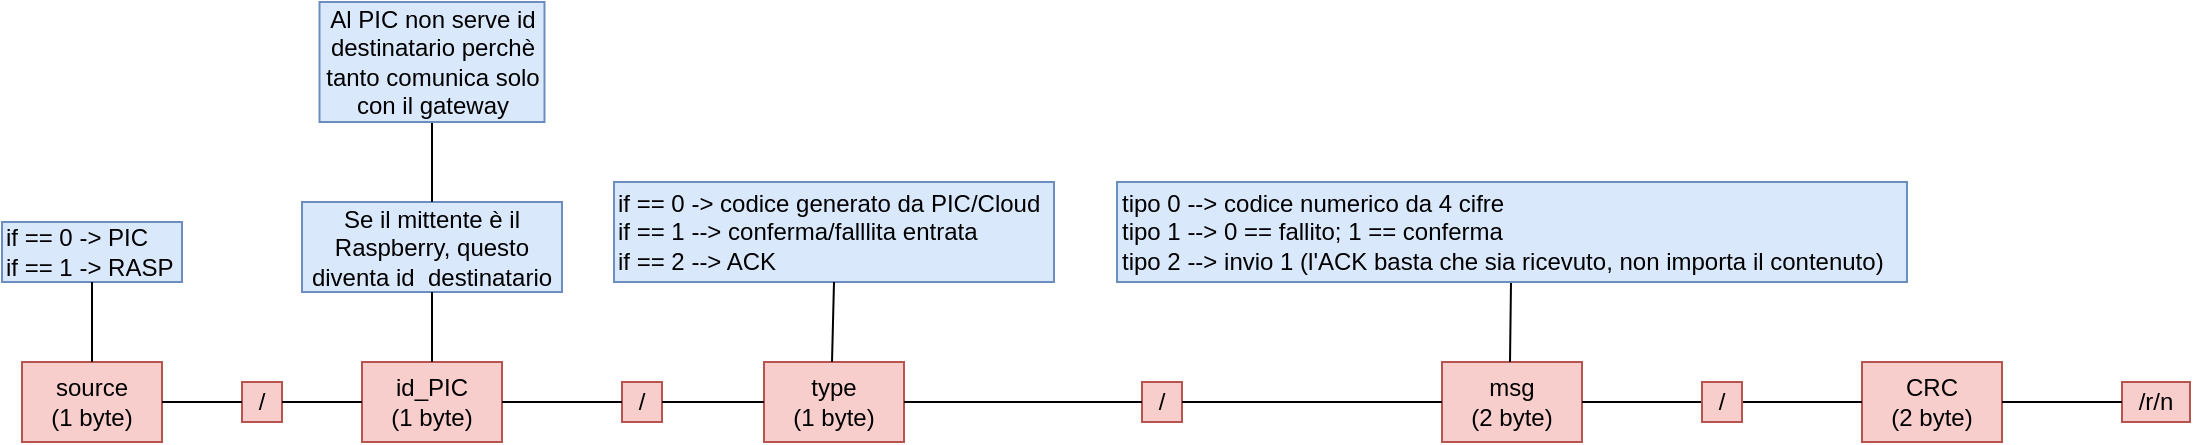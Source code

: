<mxfile version="21.3.6" type="device">
  <diagram name="Pagina-1" id="GfAQ0C-LPjxJT8k45jnx">
    <mxGraphModel dx="1050" dy="1788" grid="1" gridSize="10" guides="1" tooltips="1" connect="1" arrows="1" fold="1" page="1" pageScale="1" pageWidth="827" pageHeight="1169" math="0" shadow="0">
      <root>
        <mxCell id="0" />
        <mxCell id="1" parent="0" />
        <mxCell id="hwCzOHmHBr8WZuCPpukc-1" value="" style="rounded=0;whiteSpace=wrap;html=1;" vertex="1" parent="1">
          <mxGeometry x="40" y="160" width="70" height="40" as="geometry" />
        </mxCell>
        <mxCell id="hwCzOHmHBr8WZuCPpukc-2" value="source&lt;br&gt;(1 byte)" style="text;html=1;strokeColor=#b85450;fillColor=#f8cecc;align=center;verticalAlign=middle;whiteSpace=wrap;rounded=0;" vertex="1" parent="1">
          <mxGeometry x="40" y="160" width="70" height="40" as="geometry" />
        </mxCell>
        <mxCell id="hwCzOHmHBr8WZuCPpukc-15" value="if == 0 -&amp;gt; PIC&lt;br&gt;if == 1 -&amp;gt; RASP" style="text;html=1;align=left;verticalAlign=middle;whiteSpace=wrap;rounded=0;strokeColor=#6c8ebf;fillColor=#dae8fc;" vertex="1" parent="1">
          <mxGeometry x="30" y="90" width="90" height="30" as="geometry" />
        </mxCell>
        <mxCell id="hwCzOHmHBr8WZuCPpukc-16" value="" style="endArrow=none;html=1;rounded=0;exitX=0.5;exitY=1;exitDx=0;exitDy=0;entryX=0.5;entryY=0;entryDx=0;entryDy=0;" edge="1" parent="1" source="hwCzOHmHBr8WZuCPpukc-15" target="hwCzOHmHBr8WZuCPpukc-2">
          <mxGeometry width="50" height="50" relative="1" as="geometry">
            <mxPoint x="390" y="350" as="sourcePoint" />
            <mxPoint x="440" y="300" as="targetPoint" />
          </mxGeometry>
        </mxCell>
        <mxCell id="hwCzOHmHBr8WZuCPpukc-18" value="/" style="text;html=1;strokeColor=#b85450;fillColor=#f8cecc;align=center;verticalAlign=middle;whiteSpace=wrap;rounded=0;" vertex="1" parent="1">
          <mxGeometry x="150" y="170" width="20" height="20" as="geometry" />
        </mxCell>
        <mxCell id="hwCzOHmHBr8WZuCPpukc-19" value="" style="endArrow=none;html=1;rounded=0;exitX=1;exitY=0.5;exitDx=0;exitDy=0;entryX=0;entryY=0.5;entryDx=0;entryDy=0;" edge="1" parent="1" source="hwCzOHmHBr8WZuCPpukc-2" target="hwCzOHmHBr8WZuCPpukc-18">
          <mxGeometry width="50" height="50" relative="1" as="geometry">
            <mxPoint x="390" y="350" as="sourcePoint" />
            <mxPoint x="440" y="300" as="targetPoint" />
          </mxGeometry>
        </mxCell>
        <mxCell id="hwCzOHmHBr8WZuCPpukc-20" value="" style="rounded=0;whiteSpace=wrap;html=1;" vertex="1" parent="1">
          <mxGeometry x="210" y="160" width="70" height="40" as="geometry" />
        </mxCell>
        <mxCell id="hwCzOHmHBr8WZuCPpukc-21" value="id_PIC&lt;br&gt;(1 byte)" style="text;html=1;strokeColor=#b85450;fillColor=#f8cecc;align=center;verticalAlign=middle;whiteSpace=wrap;rounded=0;" vertex="1" parent="1">
          <mxGeometry x="210" y="160" width="70" height="40" as="geometry" />
        </mxCell>
        <mxCell id="hwCzOHmHBr8WZuCPpukc-22" value="" style="endArrow=none;html=1;rounded=0;exitX=1;exitY=0.5;exitDx=0;exitDy=0;entryX=0;entryY=0.5;entryDx=0;entryDy=0;" edge="1" parent="1" source="hwCzOHmHBr8WZuCPpukc-18" target="hwCzOHmHBr8WZuCPpukc-21">
          <mxGeometry width="50" height="50" relative="1" as="geometry">
            <mxPoint x="390" y="350" as="sourcePoint" />
            <mxPoint x="440" y="300" as="targetPoint" />
          </mxGeometry>
        </mxCell>
        <mxCell id="hwCzOHmHBr8WZuCPpukc-23" value="Se il mittente è il Raspberry, questo diventa id&amp;nbsp; destinatario" style="text;html=1;strokeColor=#6c8ebf;fillColor=#dae8fc;align=center;verticalAlign=middle;whiteSpace=wrap;rounded=0;" vertex="1" parent="1">
          <mxGeometry x="180" y="80" width="130" height="45" as="geometry" />
        </mxCell>
        <mxCell id="hwCzOHmHBr8WZuCPpukc-24" value="" style="endArrow=none;html=1;rounded=0;exitX=0.5;exitY=0;exitDx=0;exitDy=0;entryX=0.5;entryY=1;entryDx=0;entryDy=0;" edge="1" parent="1" source="hwCzOHmHBr8WZuCPpukc-21" target="hwCzOHmHBr8WZuCPpukc-23">
          <mxGeometry width="50" height="50" relative="1" as="geometry">
            <mxPoint x="390" y="350" as="sourcePoint" />
            <mxPoint x="440" y="300" as="targetPoint" />
          </mxGeometry>
        </mxCell>
        <mxCell id="hwCzOHmHBr8WZuCPpukc-33" value="/" style="text;html=1;strokeColor=#b85450;fillColor=#f8cecc;align=center;verticalAlign=middle;whiteSpace=wrap;rounded=0;" vertex="1" parent="1">
          <mxGeometry x="340" y="170" width="20" height="20" as="geometry" />
        </mxCell>
        <mxCell id="hwCzOHmHBr8WZuCPpukc-34" value="" style="endArrow=none;html=1;rounded=0;exitX=1;exitY=0.5;exitDx=0;exitDy=0;entryX=0;entryY=0.5;entryDx=0;entryDy=0;" edge="1" parent="1" target="hwCzOHmHBr8WZuCPpukc-33">
          <mxGeometry width="50" height="50" relative="1" as="geometry">
            <mxPoint x="280" y="180" as="sourcePoint" />
            <mxPoint x="610" y="300" as="targetPoint" />
          </mxGeometry>
        </mxCell>
        <mxCell id="hwCzOHmHBr8WZuCPpukc-35" value="" style="rounded=0;whiteSpace=wrap;html=1;" vertex="1" parent="1">
          <mxGeometry x="411" y="160" width="70" height="40" as="geometry" />
        </mxCell>
        <mxCell id="hwCzOHmHBr8WZuCPpukc-36" value="type&lt;br&gt;(1 byte)" style="text;html=1;strokeColor=#b85450;fillColor=#f8cecc;align=center;verticalAlign=middle;whiteSpace=wrap;rounded=0;" vertex="1" parent="1">
          <mxGeometry x="411" y="160" width="70" height="40" as="geometry" />
        </mxCell>
        <mxCell id="hwCzOHmHBr8WZuCPpukc-37" value="" style="endArrow=none;html=1;rounded=0;exitX=1;exitY=0.5;exitDx=0;exitDy=0;entryX=0;entryY=0.5;entryDx=0;entryDy=0;" edge="1" parent="1" source="hwCzOHmHBr8WZuCPpukc-33" target="hwCzOHmHBr8WZuCPpukc-36">
          <mxGeometry width="50" height="50" relative="1" as="geometry">
            <mxPoint x="591" y="350" as="sourcePoint" />
            <mxPoint x="641" y="300" as="targetPoint" />
          </mxGeometry>
        </mxCell>
        <mxCell id="hwCzOHmHBr8WZuCPpukc-40" value="if == 0 -&amp;gt; codice generato da PIC/Cloud&lt;br&gt;if == 1 --&amp;gt; conferma/falllita entrata&lt;br&gt;if == 2 --&amp;gt; ACK" style="text;html=1;align=left;verticalAlign=middle;whiteSpace=wrap;rounded=0;strokeColor=#6c8ebf;fillColor=#dae8fc;" vertex="1" parent="1">
          <mxGeometry x="336" y="70" width="220" height="50" as="geometry" />
        </mxCell>
        <mxCell id="hwCzOHmHBr8WZuCPpukc-41" value="" style="endArrow=none;html=1;rounded=0;exitX=0.5;exitY=1;exitDx=0;exitDy=0;entryX=0.5;entryY=0;entryDx=0;entryDy=0;" edge="1" parent="1" source="hwCzOHmHBr8WZuCPpukc-40">
          <mxGeometry width="50" height="50" relative="1" as="geometry">
            <mxPoint x="760" y="350" as="sourcePoint" />
            <mxPoint x="445" y="160" as="targetPoint" />
          </mxGeometry>
        </mxCell>
        <mxCell id="hwCzOHmHBr8WZuCPpukc-43" value="/" style="text;html=1;strokeColor=#b85450;fillColor=#f8cecc;align=center;verticalAlign=middle;whiteSpace=wrap;rounded=0;" vertex="1" parent="1">
          <mxGeometry x="600" y="170" width="20" height="20" as="geometry" />
        </mxCell>
        <mxCell id="hwCzOHmHBr8WZuCPpukc-44" value="" style="endArrow=none;html=1;rounded=0;exitX=1;exitY=0.5;exitDx=0;exitDy=0;entryX=0;entryY=0.5;entryDx=0;entryDy=0;" edge="1" parent="1" target="hwCzOHmHBr8WZuCPpukc-43">
          <mxGeometry width="50" height="50" relative="1" as="geometry">
            <mxPoint x="481" y="180" as="sourcePoint" />
            <mxPoint x="811" y="300" as="targetPoint" />
          </mxGeometry>
        </mxCell>
        <mxCell id="hwCzOHmHBr8WZuCPpukc-45" value="" style="rounded=0;whiteSpace=wrap;html=1;" vertex="1" parent="1">
          <mxGeometry x="750" y="160" width="70" height="40" as="geometry" />
        </mxCell>
        <mxCell id="hwCzOHmHBr8WZuCPpukc-46" value="msg&lt;br&gt;(2 byte)" style="text;html=1;strokeColor=#b85450;fillColor=#f8cecc;align=center;verticalAlign=middle;whiteSpace=wrap;rounded=0;" vertex="1" parent="1">
          <mxGeometry x="750" y="160" width="70" height="40" as="geometry" />
        </mxCell>
        <mxCell id="hwCzOHmHBr8WZuCPpukc-47" value="" style="endArrow=none;html=1;rounded=0;exitX=1;exitY=0.5;exitDx=0;exitDy=0;entryX=0;entryY=0.5;entryDx=0;entryDy=0;" edge="1" parent="1" source="hwCzOHmHBr8WZuCPpukc-43" target="hwCzOHmHBr8WZuCPpukc-46">
          <mxGeometry width="50" height="50" relative="1" as="geometry">
            <mxPoint x="792" y="350" as="sourcePoint" />
            <mxPoint x="842" y="300" as="targetPoint" />
          </mxGeometry>
        </mxCell>
        <mxCell id="hwCzOHmHBr8WZuCPpukc-49" value="" style="endArrow=none;html=1;rounded=0;exitX=0.5;exitY=1;exitDx=0;exitDy=0;entryX=0.5;entryY=0;entryDx=0;entryDy=0;" edge="1" parent="1">
          <mxGeometry width="50" height="50" relative="1" as="geometry">
            <mxPoint x="784.5" y="120" as="sourcePoint" />
            <mxPoint x="784" y="160" as="targetPoint" />
          </mxGeometry>
        </mxCell>
        <mxCell id="hwCzOHmHBr8WZuCPpukc-50" value="" style="endArrow=none;html=1;rounded=0;exitX=0.5;exitY=0;exitDx=0;exitDy=0;entryX=0.5;entryY=1;entryDx=0;entryDy=0;entryPerimeter=0;" edge="1" parent="1" source="hwCzOHmHBr8WZuCPpukc-23" target="hwCzOHmHBr8WZuCPpukc-51">
          <mxGeometry width="50" height="50" relative="1" as="geometry">
            <mxPoint x="390" y="350" as="sourcePoint" />
            <mxPoint x="245" y="6.8" as="targetPoint" />
          </mxGeometry>
        </mxCell>
        <mxCell id="hwCzOHmHBr8WZuCPpukc-51" value="Al PIC non serve id destinatario perchè tanto comunica solo con il gateway" style="text;html=1;strokeColor=#6c8ebf;fillColor=#dae8fc;align=center;verticalAlign=middle;whiteSpace=wrap;rounded=0;" vertex="1" parent="1">
          <mxGeometry x="188.75" y="-20" width="112.5" height="60" as="geometry" />
        </mxCell>
        <mxCell id="hwCzOHmHBr8WZuCPpukc-52" value="tipo 0 --&amp;gt; codice numerico da 4 cifre&lt;br&gt;tipo 1 --&amp;gt; 0 == fallito; 1 == conferma&lt;br&gt;tipo 2 --&amp;gt; invio 1 (l&#39;ACK basta che sia ricevuto, non importa il contenuto)" style="text;html=1;align=left;verticalAlign=middle;whiteSpace=wrap;rounded=0;strokeColor=#6c8ebf;fillColor=#dae8fc;" vertex="1" parent="1">
          <mxGeometry x="587.5" y="70" width="395" height="50" as="geometry" />
        </mxCell>
        <mxCell id="hwCzOHmHBr8WZuCPpukc-56" value="/r/n" style="text;html=1;strokeColor=#b85450;fillColor=#f8cecc;align=center;verticalAlign=middle;whiteSpace=wrap;rounded=0;" vertex="1" parent="1">
          <mxGeometry x="1090" y="170" width="34" height="20" as="geometry" />
        </mxCell>
        <mxCell id="hwCzOHmHBr8WZuCPpukc-62" value="" style="endArrow=none;html=1;rounded=0;exitX=1;exitY=0.5;exitDx=0;exitDy=0;" edge="1" parent="1" source="hwCzOHmHBr8WZuCPpukc-61">
          <mxGeometry width="50" height="50" relative="1" as="geometry">
            <mxPoint x="820" y="180" as="sourcePoint" />
            <mxPoint x="920" y="180" as="targetPoint" />
          </mxGeometry>
        </mxCell>
        <mxCell id="hwCzOHmHBr8WZuCPpukc-63" value="" style="rounded=0;whiteSpace=wrap;html=1;" vertex="1" parent="1">
          <mxGeometry x="960" y="160" width="70" height="40" as="geometry" />
        </mxCell>
        <mxCell id="hwCzOHmHBr8WZuCPpukc-64" value="CRC&lt;br&gt;(2 byte)" style="text;html=1;strokeColor=#b85450;fillColor=#f8cecc;align=center;verticalAlign=middle;whiteSpace=wrap;rounded=0;" vertex="1" parent="1">
          <mxGeometry x="960" y="160" width="70" height="40" as="geometry" />
        </mxCell>
        <mxCell id="hwCzOHmHBr8WZuCPpukc-65" value="" style="endArrow=none;html=1;rounded=0;exitX=1;exitY=0.5;exitDx=0;exitDy=0;entryX=0;entryY=0.5;entryDx=0;entryDy=0;" edge="1" parent="1" source="hwCzOHmHBr8WZuCPpukc-61" target="hwCzOHmHBr8WZuCPpukc-64">
          <mxGeometry width="50" height="50" relative="1" as="geometry">
            <mxPoint x="1131" y="350" as="sourcePoint" />
            <mxPoint x="1181" y="300" as="targetPoint" />
          </mxGeometry>
        </mxCell>
        <mxCell id="hwCzOHmHBr8WZuCPpukc-66" value="" style="endArrow=none;html=1;rounded=0;exitX=1;exitY=0.5;exitDx=0;exitDy=0;" edge="1" parent="1" target="hwCzOHmHBr8WZuCPpukc-61">
          <mxGeometry width="50" height="50" relative="1" as="geometry">
            <mxPoint x="820" y="180" as="sourcePoint" />
            <mxPoint x="920" y="180" as="targetPoint" />
          </mxGeometry>
        </mxCell>
        <mxCell id="hwCzOHmHBr8WZuCPpukc-61" value="/" style="text;html=1;strokeColor=#b85450;fillColor=#f8cecc;align=center;verticalAlign=middle;whiteSpace=wrap;rounded=0;" vertex="1" parent="1">
          <mxGeometry x="880" y="170" width="20" height="20" as="geometry" />
        </mxCell>
        <mxCell id="hwCzOHmHBr8WZuCPpukc-67" value="" style="endArrow=none;html=1;rounded=0;entryX=1;entryY=0.5;entryDx=0;entryDy=0;exitX=0;exitY=0.5;exitDx=0;exitDy=0;" edge="1" parent="1" source="hwCzOHmHBr8WZuCPpukc-56" target="hwCzOHmHBr8WZuCPpukc-64">
          <mxGeometry width="50" height="50" relative="1" as="geometry">
            <mxPoint x="800" y="260" as="sourcePoint" />
            <mxPoint x="850" y="210" as="targetPoint" />
          </mxGeometry>
        </mxCell>
      </root>
    </mxGraphModel>
  </diagram>
</mxfile>
